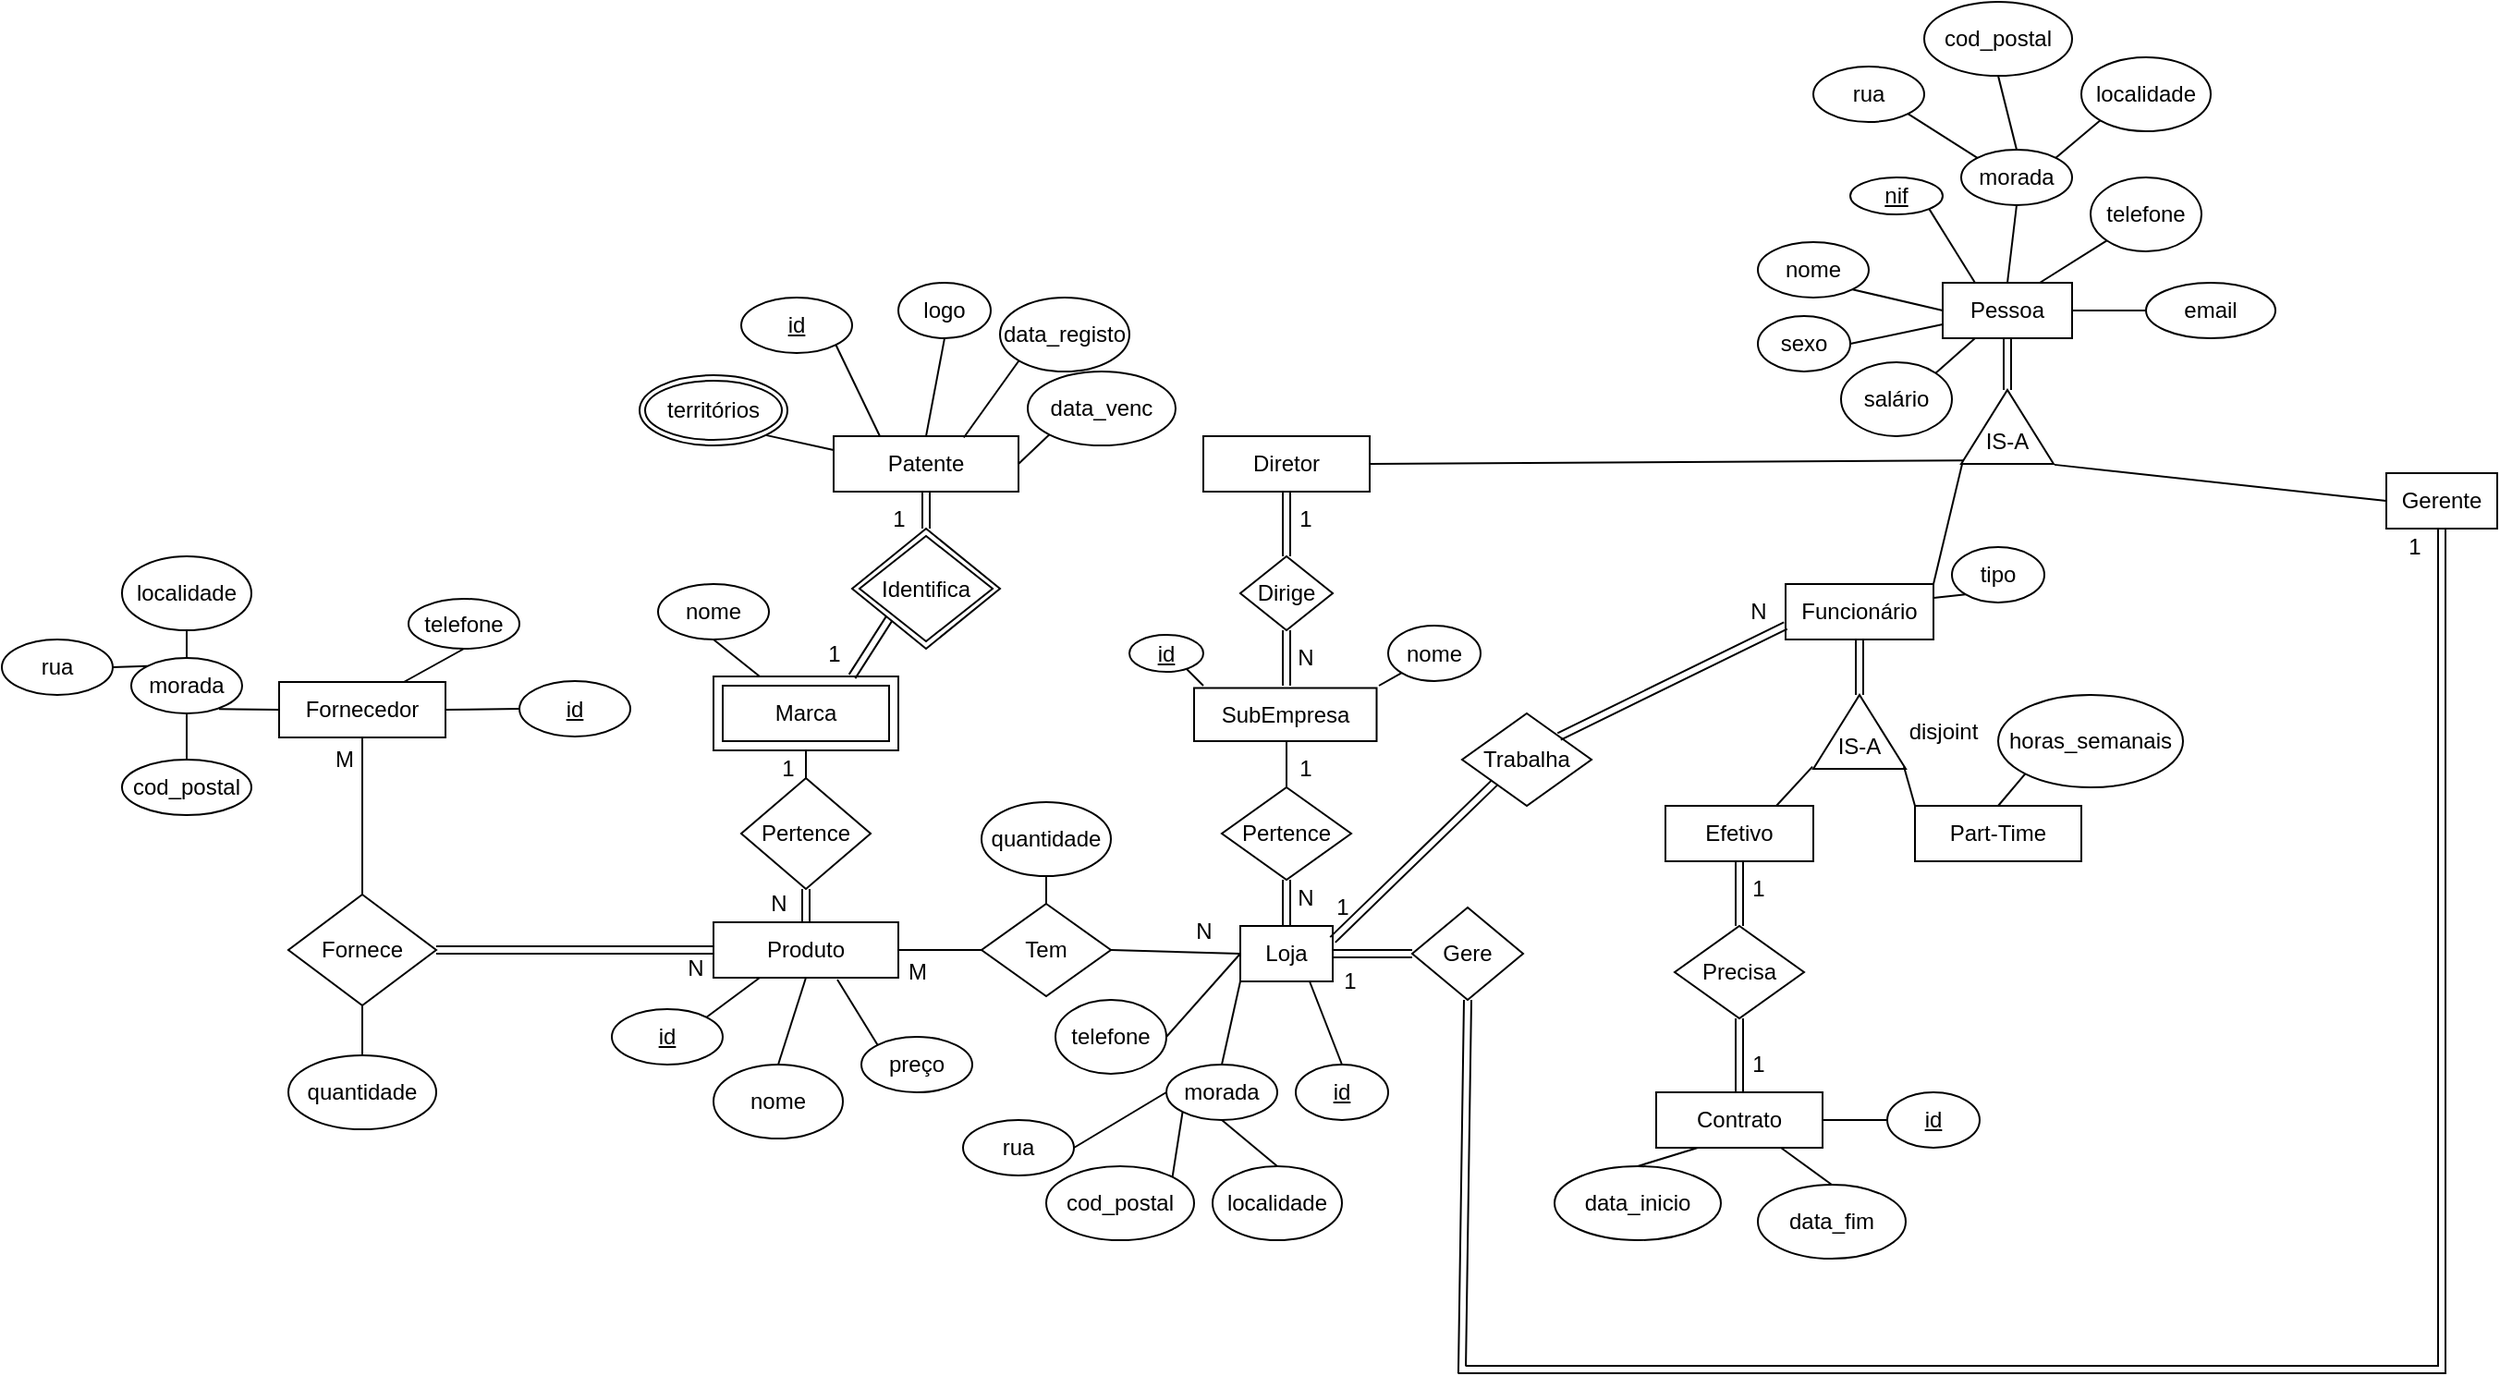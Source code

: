 <mxfile version="24.2.3" type="device">
  <diagram id="R2lEEEUBdFMjLlhIrx00" name="Page-1">
    <mxGraphModel dx="2353" dy="823" grid="1" gridSize="10" guides="1" tooltips="1" connect="1" arrows="1" fold="1" page="1" pageScale="1" pageWidth="850" pageHeight="1100" math="0" shadow="0" extFonts="Permanent Marker^https://fonts.googleapis.com/css?family=Permanent+Marker">
      <root>
        <mxCell id="0" />
        <mxCell id="1" parent="0" />
        <mxCell id="X_LSW5ncMZYZCzvjUDPp-1" value="Pessoa" style="rounded=0;whiteSpace=wrap;html=1;" parent="1" vertex="1">
          <mxGeometry x="540" y="212" width="70" height="30" as="geometry" />
        </mxCell>
        <mxCell id="X_LSW5ncMZYZCzvjUDPp-5" value="Funcionário" style="whiteSpace=wrap;html=1;" parent="1" vertex="1">
          <mxGeometry x="455" y="375" width="80" height="30" as="geometry" />
        </mxCell>
        <mxCell id="X_LSW5ncMZYZCzvjUDPp-6" value="&lt;div&gt;&lt;br&gt;&lt;/div&gt;&lt;div&gt;IS-A&lt;/div&gt;" style="triangle;whiteSpace=wrap;html=1;direction=north;" parent="1" vertex="1">
          <mxGeometry x="550" y="270" width="50" height="40" as="geometry" />
        </mxCell>
        <mxCell id="X_LSW5ncMZYZCzvjUDPp-7" value="" style="shape=link;html=1;rounded=0;entryX=0.5;entryY=1;entryDx=0;entryDy=0;exitX=1;exitY=0.5;exitDx=0;exitDy=0;" parent="1" source="X_LSW5ncMZYZCzvjUDPp-6" target="X_LSW5ncMZYZCzvjUDPp-1" edge="1">
          <mxGeometry width="100" relative="1" as="geometry">
            <mxPoint x="370" y="410" as="sourcePoint" />
            <mxPoint x="470" y="410" as="targetPoint" />
          </mxGeometry>
        </mxCell>
        <mxCell id="X_LSW5ncMZYZCzvjUDPp-8" value="" style="endArrow=none;html=1;rounded=0;entryX=0.018;entryY=0.014;entryDx=0;entryDy=0;entryPerimeter=0;exitX=1;exitY=0;exitDx=0;exitDy=0;" parent="1" source="X_LSW5ncMZYZCzvjUDPp-5" target="X_LSW5ncMZYZCzvjUDPp-6" edge="1">
          <mxGeometry width="50" height="50" relative="1" as="geometry">
            <mxPoint x="470" y="455" as="sourcePoint" />
            <mxPoint x="620.15" y="335.44" as="targetPoint" />
          </mxGeometry>
        </mxCell>
        <mxCell id="X_LSW5ncMZYZCzvjUDPp-12" value="" style="endArrow=none;html=1;rounded=0;entryX=-0.011;entryY=1.009;entryDx=0;entryDy=0;entryPerimeter=0;exitX=0;exitY=0;exitDx=0;exitDy=0;" parent="1" target="X_LSW5ncMZYZCzvjUDPp-6" edge="1">
          <mxGeometry width="50" height="50" relative="1" as="geometry">
            <mxPoint x="780" y="330" as="sourcePoint" />
            <mxPoint x="450" y="380" as="targetPoint" />
          </mxGeometry>
        </mxCell>
        <mxCell id="X_LSW5ncMZYZCzvjUDPp-14" value="&lt;u&gt;nif&lt;/u&gt;" style="ellipse;whiteSpace=wrap;html=1;align=center;" parent="1" vertex="1">
          <mxGeometry x="490" y="155" width="50" height="20" as="geometry" />
        </mxCell>
        <mxCell id="X_LSW5ncMZYZCzvjUDPp-16" value="nome" style="ellipse;whiteSpace=wrap;html=1;" parent="1" vertex="1">
          <mxGeometry x="440" y="190" width="60" height="30" as="geometry" />
        </mxCell>
        <mxCell id="X_LSW5ncMZYZCzvjUDPp-17" value="morada" style="ellipse;whiteSpace=wrap;html=1;" parent="1" vertex="1">
          <mxGeometry x="550" y="140" width="60" height="30" as="geometry" />
        </mxCell>
        <mxCell id="X_LSW5ncMZYZCzvjUDPp-18" value="telefone" style="ellipse;whiteSpace=wrap;html=1;" parent="1" vertex="1">
          <mxGeometry x="620" y="155" width="60" height="40" as="geometry" />
        </mxCell>
        <mxCell id="X_LSW5ncMZYZCzvjUDPp-19" value="email" style="ellipse;whiteSpace=wrap;html=1;" parent="1" vertex="1">
          <mxGeometry x="650" y="212" width="70" height="30" as="geometry" />
        </mxCell>
        <mxCell id="X_LSW5ncMZYZCzvjUDPp-21" value="" style="endArrow=none;html=1;rounded=0;entryX=0;entryY=0.5;entryDx=0;entryDy=0;exitX=1;exitY=1;exitDx=0;exitDy=0;" parent="1" source="X_LSW5ncMZYZCzvjUDPp-16" target="X_LSW5ncMZYZCzvjUDPp-1" edge="1">
          <mxGeometry width="50" height="50" relative="1" as="geometry">
            <mxPoint x="400" y="220" as="sourcePoint" />
            <mxPoint x="450" y="170" as="targetPoint" />
          </mxGeometry>
        </mxCell>
        <mxCell id="X_LSW5ncMZYZCzvjUDPp-22" value="" style="endArrow=none;html=1;rounded=0;entryX=1;entryY=1;entryDx=0;entryDy=0;exitX=0.25;exitY=0;exitDx=0;exitDy=0;" parent="1" source="X_LSW5ncMZYZCzvjUDPp-1" target="X_LSW5ncMZYZCzvjUDPp-14" edge="1">
          <mxGeometry width="50" height="50" relative="1" as="geometry">
            <mxPoint x="400" y="220" as="sourcePoint" />
            <mxPoint x="540" y="180" as="targetPoint" />
          </mxGeometry>
        </mxCell>
        <mxCell id="X_LSW5ncMZYZCzvjUDPp-23" value="" style="endArrow=none;html=1;rounded=0;entryX=0.5;entryY=1;entryDx=0;entryDy=0;exitX=0.5;exitY=0;exitDx=0;exitDy=0;" parent="1" source="X_LSW5ncMZYZCzvjUDPp-1" target="X_LSW5ncMZYZCzvjUDPp-17" edge="1">
          <mxGeometry width="50" height="50" relative="1" as="geometry">
            <mxPoint x="400" y="220" as="sourcePoint" />
            <mxPoint x="450" y="170" as="targetPoint" />
          </mxGeometry>
        </mxCell>
        <mxCell id="X_LSW5ncMZYZCzvjUDPp-24" value="" style="endArrow=none;html=1;rounded=0;entryX=0;entryY=1;entryDx=0;entryDy=0;exitX=0.75;exitY=0;exitDx=0;exitDy=0;" parent="1" source="X_LSW5ncMZYZCzvjUDPp-1" target="X_LSW5ncMZYZCzvjUDPp-18" edge="1">
          <mxGeometry width="50" height="50" relative="1" as="geometry">
            <mxPoint x="400" y="220" as="sourcePoint" />
            <mxPoint x="450" y="170" as="targetPoint" />
          </mxGeometry>
        </mxCell>
        <mxCell id="X_LSW5ncMZYZCzvjUDPp-25" value="" style="endArrow=none;html=1;rounded=0;entryX=0;entryY=0.5;entryDx=0;entryDy=0;exitX=1;exitY=0.5;exitDx=0;exitDy=0;" parent="1" source="X_LSW5ncMZYZCzvjUDPp-1" target="X_LSW5ncMZYZCzvjUDPp-19" edge="1">
          <mxGeometry width="50" height="50" relative="1" as="geometry">
            <mxPoint x="400" y="220" as="sourcePoint" />
            <mxPoint x="450" y="170" as="targetPoint" />
          </mxGeometry>
        </mxCell>
        <mxCell id="X_LSW5ncMZYZCzvjUDPp-32" value="sexo" style="ellipse;whiteSpace=wrap;html=1;" parent="1" vertex="1">
          <mxGeometry x="440" y="230" width="50" height="30" as="geometry" />
        </mxCell>
        <mxCell id="X_LSW5ncMZYZCzvjUDPp-33" value="" style="endArrow=none;html=1;rounded=0;entryX=0;entryY=0.75;entryDx=0;entryDy=0;exitX=1;exitY=0.5;exitDx=0;exitDy=0;" parent="1" source="X_LSW5ncMZYZCzvjUDPp-32" target="X_LSW5ncMZYZCzvjUDPp-1" edge="1">
          <mxGeometry width="50" height="50" relative="1" as="geometry">
            <mxPoint x="400" y="360" as="sourcePoint" />
            <mxPoint x="450" y="310" as="targetPoint" />
          </mxGeometry>
        </mxCell>
        <mxCell id="X_LSW5ncMZYZCzvjUDPp-46" value="tipo" style="ellipse;whiteSpace=wrap;html=1;" parent="1" vertex="1">
          <mxGeometry x="545" y="355" width="50" height="30" as="geometry" />
        </mxCell>
        <mxCell id="X_LSW5ncMZYZCzvjUDPp-47" value="" style="endArrow=none;html=1;rounded=0;entryX=0;entryY=1;entryDx=0;entryDy=0;exitX=1;exitY=0.25;exitDx=0;exitDy=0;" parent="1" source="X_LSW5ncMZYZCzvjUDPp-5" target="X_LSW5ncMZYZCzvjUDPp-46" edge="1">
          <mxGeometry width="50" height="50" relative="1" as="geometry">
            <mxPoint x="530" y="455" as="sourcePoint" />
            <mxPoint x="580" y="405" as="targetPoint" />
          </mxGeometry>
        </mxCell>
        <mxCell id="X_LSW5ncMZYZCzvjUDPp-49" value="&lt;div&gt;&lt;br&gt;&lt;/div&gt;&lt;div&gt;IS-A&lt;/div&gt;" style="triangle;whiteSpace=wrap;html=1;direction=north;" parent="1" vertex="1">
          <mxGeometry x="470" y="435" width="50" height="40" as="geometry" />
        </mxCell>
        <mxCell id="X_LSW5ncMZYZCzvjUDPp-53" value="Part-Time" style="whiteSpace=wrap;html=1;" parent="1" vertex="1">
          <mxGeometry x="525" y="495" width="90" height="30" as="geometry" />
        </mxCell>
        <mxCell id="X_LSW5ncMZYZCzvjUDPp-55" value="" style="endArrow=none;html=1;rounded=0;entryX=0.032;entryY=0.98;entryDx=0;entryDy=0;entryPerimeter=0;exitX=0;exitY=0;exitDx=0;exitDy=0;" parent="1" source="X_LSW5ncMZYZCzvjUDPp-53" target="X_LSW5ncMZYZCzvjUDPp-49" edge="1">
          <mxGeometry width="50" height="50" relative="1" as="geometry">
            <mxPoint x="530" y="525" as="sourcePoint" />
            <mxPoint x="580" y="475" as="targetPoint" />
          </mxGeometry>
        </mxCell>
        <mxCell id="X_LSW5ncMZYZCzvjUDPp-56" value="horas_semanais" style="ellipse;whiteSpace=wrap;html=1;" parent="1" vertex="1">
          <mxGeometry x="570" y="435" width="100" height="50" as="geometry" />
        </mxCell>
        <mxCell id="X_LSW5ncMZYZCzvjUDPp-57" value="" style="endArrow=none;html=1;rounded=0;entryX=0;entryY=1;entryDx=0;entryDy=0;exitX=0.5;exitY=0;exitDx=0;exitDy=0;" parent="1" source="X_LSW5ncMZYZCzvjUDPp-53" target="X_LSW5ncMZYZCzvjUDPp-56" edge="1">
          <mxGeometry width="50" height="50" relative="1" as="geometry">
            <mxPoint x="530" y="525" as="sourcePoint" />
            <mxPoint x="580" y="475" as="targetPoint" />
          </mxGeometry>
        </mxCell>
        <mxCell id="X_LSW5ncMZYZCzvjUDPp-58" value="Diretor" style="whiteSpace=wrap;html=1;" parent="1" vertex="1">
          <mxGeometry x="140" y="295" width="90" height="30" as="geometry" />
        </mxCell>
        <mxCell id="X_LSW5ncMZYZCzvjUDPp-59" value="" style="endArrow=none;html=1;rounded=0;entryX=0.046;entryY=0.026;entryDx=0;entryDy=0;entryPerimeter=0;exitX=1;exitY=0.5;exitDx=0;exitDy=0;" parent="1" source="X_LSW5ncMZYZCzvjUDPp-58" target="X_LSW5ncMZYZCzvjUDPp-6" edge="1">
          <mxGeometry width="50" height="50" relative="1" as="geometry">
            <mxPoint x="420" y="360" as="sourcePoint" />
            <mxPoint x="470" y="310" as="targetPoint" />
          </mxGeometry>
        </mxCell>
        <mxCell id="X_LSW5ncMZYZCzvjUDPp-61" value="Dirige" style="shape=rhombus;perimeter=rhombusPerimeter;whiteSpace=wrap;html=1;align=center;" parent="1" vertex="1">
          <mxGeometry x="160" y="360" width="50" height="40" as="geometry" />
        </mxCell>
        <mxCell id="X_LSW5ncMZYZCzvjUDPp-62" value="" style="shape=link;html=1;rounded=0;entryX=0.5;entryY=1;entryDx=0;entryDy=0;exitX=0.5;exitY=0;exitDx=0;exitDy=0;" parent="1" source="X_LSW5ncMZYZCzvjUDPp-61" target="X_LSW5ncMZYZCzvjUDPp-58" edge="1">
          <mxGeometry width="100" relative="1" as="geometry">
            <mxPoint x="390" y="340" as="sourcePoint" />
            <mxPoint x="490" y="340" as="targetPoint" />
          </mxGeometry>
        </mxCell>
        <mxCell id="X_LSW5ncMZYZCzvjUDPp-63" value="" style="shape=link;html=1;rounded=0;exitX=0.5;exitY=1;exitDx=0;exitDy=0;entryX=0.5;entryY=0;entryDx=0;entryDy=0;" parent="1" source="X_LSW5ncMZYZCzvjUDPp-61" edge="1">
          <mxGeometry width="100" relative="1" as="geometry">
            <mxPoint x="390" y="340" as="sourcePoint" />
            <mxPoint x="185" y="430.0" as="targetPoint" />
          </mxGeometry>
        </mxCell>
        <mxCell id="X_LSW5ncMZYZCzvjUDPp-64" value="1" style="text;html=1;align=center;verticalAlign=middle;resizable=0;points=[];autosize=1;strokeColor=none;fillColor=none;" parent="1" vertex="1">
          <mxGeometry x="180" y="325" width="30" height="30" as="geometry" />
        </mxCell>
        <mxCell id="X_LSW5ncMZYZCzvjUDPp-65" value="N" style="text;html=1;align=center;verticalAlign=middle;resizable=0;points=[];autosize=1;strokeColor=none;fillColor=none;" parent="1" vertex="1">
          <mxGeometry x="180" y="400" width="30" height="30" as="geometry" />
        </mxCell>
        <mxCell id="X_LSW5ncMZYZCzvjUDPp-66" value="Loja" style="whiteSpace=wrap;html=1;" parent="1" vertex="1">
          <mxGeometry x="160" y="560" width="50" height="30" as="geometry" />
        </mxCell>
        <mxCell id="X_LSW5ncMZYZCzvjUDPp-67" value="Pertence" style="shape=rhombus;perimeter=rhombusPerimeter;whiteSpace=wrap;html=1;align=center;" parent="1" vertex="1">
          <mxGeometry x="150" y="485" width="70" height="50" as="geometry" />
        </mxCell>
        <mxCell id="X_LSW5ncMZYZCzvjUDPp-68" value="" style="endArrow=none;html=1;rounded=0;entryX=0.5;entryY=1;entryDx=0;entryDy=0;exitX=0.5;exitY=0;exitDx=0;exitDy=0;" parent="1" source="X_LSW5ncMZYZCzvjUDPp-67" edge="1">
          <mxGeometry width="50" height="50" relative="1" as="geometry">
            <mxPoint x="420" y="500" as="sourcePoint" />
            <mxPoint x="185" y="460.0" as="targetPoint" />
          </mxGeometry>
        </mxCell>
        <mxCell id="X_LSW5ncMZYZCzvjUDPp-69" value="" style="shape=link;html=1;rounded=0;entryX=0.5;entryY=0;entryDx=0;entryDy=0;exitX=0.5;exitY=1;exitDx=0;exitDy=0;" parent="1" source="X_LSW5ncMZYZCzvjUDPp-67" target="X_LSW5ncMZYZCzvjUDPp-66" edge="1">
          <mxGeometry width="100" relative="1" as="geometry">
            <mxPoint x="390" y="480" as="sourcePoint" />
            <mxPoint x="490" y="480" as="targetPoint" />
          </mxGeometry>
        </mxCell>
        <mxCell id="X_LSW5ncMZYZCzvjUDPp-70" value="N" style="text;html=1;align=center;verticalAlign=middle;resizable=0;points=[];autosize=1;strokeColor=none;fillColor=none;" parent="1" vertex="1">
          <mxGeometry x="180" y="530" width="30" height="30" as="geometry" />
        </mxCell>
        <mxCell id="X_LSW5ncMZYZCzvjUDPp-71" value="1" style="text;html=1;align=center;verticalAlign=middle;resizable=0;points=[];autosize=1;strokeColor=none;fillColor=none;" parent="1" vertex="1">
          <mxGeometry x="180" y="460" width="30" height="30" as="geometry" />
        </mxCell>
        <mxCell id="X_LSW5ncMZYZCzvjUDPp-76" value="Trabalha" style="rhombus;whiteSpace=wrap;html=1;" parent="1" vertex="1">
          <mxGeometry x="280" y="445" width="70" height="50" as="geometry" />
        </mxCell>
        <mxCell id="X_LSW5ncMZYZCzvjUDPp-78" value="" style="shape=link;html=1;rounded=0;entryX=0;entryY=1;entryDx=0;entryDy=0;exitX=1;exitY=0.25;exitDx=0;exitDy=0;" parent="1" source="X_LSW5ncMZYZCzvjUDPp-66" target="X_LSW5ncMZYZCzvjUDPp-76" edge="1">
          <mxGeometry width="100" relative="1" as="geometry">
            <mxPoint x="190" y="480" as="sourcePoint" />
            <mxPoint x="290" y="480" as="targetPoint" />
          </mxGeometry>
        </mxCell>
        <mxCell id="X_LSW5ncMZYZCzvjUDPp-79" value="" style="shape=link;html=1;rounded=0;entryX=0;entryY=0.75;entryDx=0;entryDy=0;exitX=1;exitY=0;exitDx=0;exitDy=0;" parent="1" source="X_LSW5ncMZYZCzvjUDPp-76" target="X_LSW5ncMZYZCzvjUDPp-5" edge="1">
          <mxGeometry width="100" relative="1" as="geometry">
            <mxPoint x="190" y="480" as="sourcePoint" />
            <mxPoint x="290" y="480" as="targetPoint" />
          </mxGeometry>
        </mxCell>
        <mxCell id="X_LSW5ncMZYZCzvjUDPp-80" value="1" style="text;html=1;align=center;verticalAlign=middle;resizable=0;points=[];autosize=1;strokeColor=none;fillColor=none;" parent="1" vertex="1">
          <mxGeometry x="200" y="535" width="30" height="30" as="geometry" />
        </mxCell>
        <mxCell id="X_LSW5ncMZYZCzvjUDPp-81" value="N" style="text;html=1;align=center;verticalAlign=middle;resizable=0;points=[];autosize=1;strokeColor=none;fillColor=none;" parent="1" vertex="1">
          <mxGeometry x="425" y="375" width="30" height="30" as="geometry" />
        </mxCell>
        <mxCell id="X_LSW5ncMZYZCzvjUDPp-84" value="morada" style="ellipse;whiteSpace=wrap;html=1;" parent="1" vertex="1">
          <mxGeometry x="120" y="635" width="60" height="30" as="geometry" />
        </mxCell>
        <mxCell id="X_LSW5ncMZYZCzvjUDPp-85" value="telefone" style="ellipse;whiteSpace=wrap;html=1;" parent="1" vertex="1">
          <mxGeometry x="60" y="600" width="60" height="40" as="geometry" />
        </mxCell>
        <mxCell id="X_LSW5ncMZYZCzvjUDPp-86" value="&lt;u&gt;id&lt;/u&gt;" style="ellipse;whiteSpace=wrap;html=1;" parent="1" vertex="1">
          <mxGeometry x="190" y="635" width="50" height="30" as="geometry" />
        </mxCell>
        <mxCell id="X_LSW5ncMZYZCzvjUDPp-88" value="" style="endArrow=none;html=1;rounded=0;entryX=0;entryY=0.5;entryDx=0;entryDy=0;exitX=1;exitY=0.5;exitDx=0;exitDy=0;" parent="1" source="X_LSW5ncMZYZCzvjUDPp-85" target="X_LSW5ncMZYZCzvjUDPp-66" edge="1">
          <mxGeometry width="50" height="50" relative="1" as="geometry">
            <mxPoint x="210" y="640" as="sourcePoint" />
            <mxPoint x="260" y="590" as="targetPoint" />
          </mxGeometry>
        </mxCell>
        <mxCell id="X_LSW5ncMZYZCzvjUDPp-89" value="" style="endArrow=none;html=1;rounded=0;entryX=0;entryY=1;entryDx=0;entryDy=0;exitX=0.5;exitY=0;exitDx=0;exitDy=0;" parent="1" source="X_LSW5ncMZYZCzvjUDPp-84" target="X_LSW5ncMZYZCzvjUDPp-66" edge="1">
          <mxGeometry width="50" height="50" relative="1" as="geometry">
            <mxPoint x="210" y="640" as="sourcePoint" />
            <mxPoint x="260" y="590" as="targetPoint" />
          </mxGeometry>
        </mxCell>
        <mxCell id="X_LSW5ncMZYZCzvjUDPp-91" value="" style="endArrow=none;html=1;rounded=0;entryX=0.75;entryY=1;entryDx=0;entryDy=0;exitX=0.5;exitY=0;exitDx=0;exitDy=0;" parent="1" source="X_LSW5ncMZYZCzvjUDPp-86" target="X_LSW5ncMZYZCzvjUDPp-66" edge="1">
          <mxGeometry width="50" height="50" relative="1" as="geometry">
            <mxPoint x="210" y="640" as="sourcePoint" />
            <mxPoint x="260" y="590" as="targetPoint" />
          </mxGeometry>
        </mxCell>
        <mxCell id="48F-PradtiKEYy1KKiI4-1" value="Efetivo" style="whiteSpace=wrap;html=1;" parent="1" vertex="1">
          <mxGeometry x="390" y="495" width="80" height="30" as="geometry" />
        </mxCell>
        <mxCell id="48F-PradtiKEYy1KKiI4-2" value="" style="endArrow=none;html=1;rounded=0;entryX=0.029;entryY=-0.009;entryDx=0;entryDy=0;entryPerimeter=0;exitX=0.75;exitY=0;exitDx=0;exitDy=0;" parent="1" source="48F-PradtiKEYy1KKiI4-1" target="X_LSW5ncMZYZCzvjUDPp-49" edge="1">
          <mxGeometry width="50" height="50" relative="1" as="geometry">
            <mxPoint x="400" y="560" as="sourcePoint" />
            <mxPoint x="450" y="510" as="targetPoint" />
          </mxGeometry>
        </mxCell>
        <mxCell id="48F-PradtiKEYy1KKiI4-3" value="disjoint" style="text;html=1;align=center;verticalAlign=middle;resizable=0;points=[];autosize=1;strokeColor=none;fillColor=none;" parent="1" vertex="1">
          <mxGeometry x="510" y="440" width="60" height="30" as="geometry" />
        </mxCell>
        <mxCell id="48F-PradtiKEYy1KKiI4-4" value="" style="shape=link;html=1;rounded=0;entryX=0.5;entryY=1;entryDx=0;entryDy=0;exitX=1;exitY=0.5;exitDx=0;exitDy=0;" parent="1" source="X_LSW5ncMZYZCzvjUDPp-49" target="X_LSW5ncMZYZCzvjUDPp-5" edge="1">
          <mxGeometry width="100" relative="1" as="geometry">
            <mxPoint x="370" y="520" as="sourcePoint" />
            <mxPoint x="470" y="520" as="targetPoint" />
          </mxGeometry>
        </mxCell>
        <mxCell id="48F-PradtiKEYy1KKiI4-5" value="Precisa" style="rhombus;whiteSpace=wrap;html=1;" parent="1" vertex="1">
          <mxGeometry x="395" y="560" width="70" height="50" as="geometry" />
        </mxCell>
        <mxCell id="48F-PradtiKEYy1KKiI4-6" value="Contrato" style="whiteSpace=wrap;html=1;" parent="1" vertex="1">
          <mxGeometry x="385" y="650" width="90" height="30" as="geometry" />
        </mxCell>
        <mxCell id="48F-PradtiKEYy1KKiI4-7" value="&lt;u&gt;id&lt;/u&gt;" style="ellipse;whiteSpace=wrap;html=1;" parent="1" vertex="1">
          <mxGeometry x="510" y="650" width="50" height="30" as="geometry" />
        </mxCell>
        <mxCell id="48F-PradtiKEYy1KKiI4-8" value="data_inicio" style="ellipse;whiteSpace=wrap;html=1;" parent="1" vertex="1">
          <mxGeometry x="330" y="690" width="90" height="40" as="geometry" />
        </mxCell>
        <mxCell id="48F-PradtiKEYy1KKiI4-9" value="data_fim" style="ellipse;whiteSpace=wrap;html=1;" parent="1" vertex="1">
          <mxGeometry x="440" y="700" width="80" height="40" as="geometry" />
        </mxCell>
        <mxCell id="48F-PradtiKEYy1KKiI4-10" value="" style="endArrow=none;html=1;rounded=0;entryX=0.5;entryY=0;entryDx=0;entryDy=0;exitX=0.75;exitY=1;exitDx=0;exitDy=0;" parent="1" source="48F-PradtiKEYy1KKiI4-6" target="48F-PradtiKEYy1KKiI4-9" edge="1">
          <mxGeometry width="50" height="50" relative="1" as="geometry">
            <mxPoint x="400" y="670" as="sourcePoint" />
            <mxPoint x="450" y="620" as="targetPoint" />
          </mxGeometry>
        </mxCell>
        <mxCell id="48F-PradtiKEYy1KKiI4-11" value="" style="endArrow=none;html=1;rounded=0;entryX=0.25;entryY=1;entryDx=0;entryDy=0;exitX=0.5;exitY=0;exitDx=0;exitDy=0;" parent="1" source="48F-PradtiKEYy1KKiI4-8" target="48F-PradtiKEYy1KKiI4-6" edge="1">
          <mxGeometry width="50" height="50" relative="1" as="geometry">
            <mxPoint x="400" y="670" as="sourcePoint" />
            <mxPoint x="450" y="620" as="targetPoint" />
          </mxGeometry>
        </mxCell>
        <mxCell id="48F-PradtiKEYy1KKiI4-12" value="" style="endArrow=none;html=1;rounded=0;exitX=0;exitY=0.5;exitDx=0;exitDy=0;entryX=1;entryY=0.5;entryDx=0;entryDy=0;" parent="1" source="48F-PradtiKEYy1KKiI4-7" target="48F-PradtiKEYy1KKiI4-6" edge="1">
          <mxGeometry width="50" height="50" relative="1" as="geometry">
            <mxPoint x="400" y="670" as="sourcePoint" />
            <mxPoint x="450" y="620" as="targetPoint" />
          </mxGeometry>
        </mxCell>
        <mxCell id="48F-PradtiKEYy1KKiI4-14" value="" style="shape=link;html=1;rounded=0;entryX=0.5;entryY=1;entryDx=0;entryDy=0;exitX=0.5;exitY=0;exitDx=0;exitDy=0;" parent="1" source="48F-PradtiKEYy1KKiI4-5" target="48F-PradtiKEYy1KKiI4-1" edge="1">
          <mxGeometry width="100" relative="1" as="geometry">
            <mxPoint x="370" y="650" as="sourcePoint" />
            <mxPoint x="470" y="650" as="targetPoint" />
          </mxGeometry>
        </mxCell>
        <mxCell id="48F-PradtiKEYy1KKiI4-16" value="1" style="text;html=1;align=center;verticalAlign=middle;resizable=0;points=[];autosize=1;strokeColor=none;fillColor=none;" parent="1" vertex="1">
          <mxGeometry x="425" y="525" width="30" height="30" as="geometry" />
        </mxCell>
        <mxCell id="48F-PradtiKEYy1KKiI4-17" value="1" style="text;html=1;align=center;verticalAlign=middle;resizable=0;points=[];autosize=1;strokeColor=none;fillColor=none;" parent="1" vertex="1">
          <mxGeometry x="425" y="620" width="30" height="30" as="geometry" />
        </mxCell>
        <mxCell id="48F-PradtiKEYy1KKiI4-18" value="" style="shape=link;html=1;rounded=0;entryX=0.5;entryY=1;entryDx=0;entryDy=0;exitX=0.5;exitY=0;exitDx=0;exitDy=0;" parent="1" source="48F-PradtiKEYy1KKiI4-6" target="48F-PradtiKEYy1KKiI4-5" edge="1">
          <mxGeometry width="100" relative="1" as="geometry">
            <mxPoint x="370" y="650" as="sourcePoint" />
            <mxPoint x="470" y="650" as="targetPoint" />
          </mxGeometry>
        </mxCell>
        <mxCell id="IxO6dU_HPFh1SA8IVn4u-23" value="rua" style="ellipse;whiteSpace=wrap;html=1;" parent="1" vertex="1">
          <mxGeometry x="470" y="95" width="60" height="30" as="geometry" />
        </mxCell>
        <mxCell id="IxO6dU_HPFh1SA8IVn4u-25" value="cod_postal" style="ellipse;whiteSpace=wrap;html=1;" parent="1" vertex="1">
          <mxGeometry x="530" y="60" width="80" height="40" as="geometry" />
        </mxCell>
        <mxCell id="IxO6dU_HPFh1SA8IVn4u-26" value="localidade" style="ellipse;whiteSpace=wrap;html=1;" parent="1" vertex="1">
          <mxGeometry x="615" y="90" width="70" height="40" as="geometry" />
        </mxCell>
        <mxCell id="IxO6dU_HPFh1SA8IVn4u-27" value="rua" style="ellipse;whiteSpace=wrap;html=1;" parent="1" vertex="1">
          <mxGeometry x="10" y="665" width="60" height="30" as="geometry" />
        </mxCell>
        <mxCell id="IxO6dU_HPFh1SA8IVn4u-28" value="cod_postal" style="ellipse;whiteSpace=wrap;html=1;" parent="1" vertex="1">
          <mxGeometry x="55" y="690" width="80" height="40" as="geometry" />
        </mxCell>
        <mxCell id="IxO6dU_HPFh1SA8IVn4u-29" value="localidade" style="ellipse;whiteSpace=wrap;html=1;" parent="1" vertex="1">
          <mxGeometry x="145" y="690" width="70" height="40" as="geometry" />
        </mxCell>
        <mxCell id="IxO6dU_HPFh1SA8IVn4u-30" value="" style="endArrow=none;html=1;rounded=0;entryX=0;entryY=1;entryDx=0;entryDy=0;exitX=1;exitY=0;exitDx=0;exitDy=0;" parent="1" source="X_LSW5ncMZYZCzvjUDPp-17" target="IxO6dU_HPFh1SA8IVn4u-26" edge="1">
          <mxGeometry width="50" height="50" relative="1" as="geometry">
            <mxPoint x="400" y="230" as="sourcePoint" />
            <mxPoint x="450" y="180" as="targetPoint" />
          </mxGeometry>
        </mxCell>
        <mxCell id="IxO6dU_HPFh1SA8IVn4u-31" value="" style="endArrow=none;html=1;rounded=0;entryX=0.5;entryY=1;entryDx=0;entryDy=0;exitX=0.5;exitY=0;exitDx=0;exitDy=0;" parent="1" source="X_LSW5ncMZYZCzvjUDPp-17" target="IxO6dU_HPFh1SA8IVn4u-25" edge="1">
          <mxGeometry width="50" height="50" relative="1" as="geometry">
            <mxPoint x="400" y="230" as="sourcePoint" />
            <mxPoint x="450" y="180" as="targetPoint" />
          </mxGeometry>
        </mxCell>
        <mxCell id="IxO6dU_HPFh1SA8IVn4u-32" value="" style="endArrow=none;html=1;rounded=0;entryX=0;entryY=0;entryDx=0;entryDy=0;exitX=1;exitY=1;exitDx=0;exitDy=0;" parent="1" source="IxO6dU_HPFh1SA8IVn4u-23" target="X_LSW5ncMZYZCzvjUDPp-17" edge="1">
          <mxGeometry width="50" height="50" relative="1" as="geometry">
            <mxPoint x="400" y="230" as="sourcePoint" />
            <mxPoint x="450" y="180" as="targetPoint" />
          </mxGeometry>
        </mxCell>
        <mxCell id="IxO6dU_HPFh1SA8IVn4u-33" value="" style="endArrow=none;html=1;rounded=0;exitX=0.5;exitY=0;exitDx=0;exitDy=0;entryX=0.5;entryY=1;entryDx=0;entryDy=0;" parent="1" source="IxO6dU_HPFh1SA8IVn4u-29" target="X_LSW5ncMZYZCzvjUDPp-84" edge="1">
          <mxGeometry width="50" height="50" relative="1" as="geometry">
            <mxPoint x="400" y="640" as="sourcePoint" />
            <mxPoint x="450" y="590" as="targetPoint" />
          </mxGeometry>
        </mxCell>
        <mxCell id="IxO6dU_HPFh1SA8IVn4u-34" value="" style="endArrow=none;html=1;rounded=0;exitX=1;exitY=0;exitDx=0;exitDy=0;entryX=0;entryY=1;entryDx=0;entryDy=0;" parent="1" source="IxO6dU_HPFh1SA8IVn4u-28" target="X_LSW5ncMZYZCzvjUDPp-84" edge="1">
          <mxGeometry width="50" height="50" relative="1" as="geometry">
            <mxPoint x="400" y="640" as="sourcePoint" />
            <mxPoint x="450" y="590" as="targetPoint" />
          </mxGeometry>
        </mxCell>
        <mxCell id="IxO6dU_HPFh1SA8IVn4u-35" value="" style="endArrow=none;html=1;rounded=0;exitX=1;exitY=0.5;exitDx=0;exitDy=0;entryX=0;entryY=0.5;entryDx=0;entryDy=0;" parent="1" source="IxO6dU_HPFh1SA8IVn4u-27" target="X_LSW5ncMZYZCzvjUDPp-84" edge="1">
          <mxGeometry width="50" height="50" relative="1" as="geometry">
            <mxPoint x="400" y="640" as="sourcePoint" />
            <mxPoint x="450" y="590" as="targetPoint" />
          </mxGeometry>
        </mxCell>
        <mxCell id="IxO6dU_HPFh1SA8IVn4u-36" value="Produto" style="whiteSpace=wrap;html=1;" parent="1" vertex="1">
          <mxGeometry x="-125" y="558" width="100" height="30" as="geometry" />
        </mxCell>
        <mxCell id="IxO6dU_HPFh1SA8IVn4u-37" value="Fornecedor" style="whiteSpace=wrap;html=1;" parent="1" vertex="1">
          <mxGeometry x="-360" y="428" width="90" height="30" as="geometry" />
        </mxCell>
        <mxCell id="IxO6dU_HPFh1SA8IVn4u-38" value="Patente" style="whiteSpace=wrap;html=1;" parent="1" vertex="1">
          <mxGeometry x="-60" y="295" width="100" height="30" as="geometry" />
        </mxCell>
        <mxCell id="IxO6dU_HPFh1SA8IVn4u-39" style="edgeStyle=orthogonalEdgeStyle;rounded=0;orthogonalLoop=1;jettySize=auto;html=1;exitX=0.5;exitY=1;exitDx=0;exitDy=0;" parent="1" source="IxO6dU_HPFh1SA8IVn4u-38" target="IxO6dU_HPFh1SA8IVn4u-38" edge="1">
          <mxGeometry relative="1" as="geometry" />
        </mxCell>
        <mxCell id="IxO6dU_HPFh1SA8IVn4u-43" value="Identifica" style="shape=rhombus;double=1;perimeter=rhombusPerimeter;whiteSpace=wrap;html=1;align=center;" parent="1" vertex="1">
          <mxGeometry x="-50" y="345" width="80" height="65" as="geometry" />
        </mxCell>
        <mxCell id="IxO6dU_HPFh1SA8IVn4u-45" value="" style="shape=link;html=1;rounded=0;entryX=0.5;entryY=0;entryDx=0;entryDy=0;exitX=0.5;exitY=1;exitDx=0;exitDy=0;" parent="1" source="IxO6dU_HPFh1SA8IVn4u-38" target="IxO6dU_HPFh1SA8IVn4u-43" edge="1">
          <mxGeometry width="100" relative="1" as="geometry">
            <mxPoint x="70" y="430" as="sourcePoint" />
            <mxPoint x="170" y="430" as="targetPoint" />
          </mxGeometry>
        </mxCell>
        <mxCell id="IxO6dU_HPFh1SA8IVn4u-47" value="1" style="text;html=1;align=center;verticalAlign=middle;resizable=0;points=[];autosize=1;strokeColor=none;fillColor=none;" parent="1" vertex="1">
          <mxGeometry x="-40" y="325" width="30" height="30" as="geometry" />
        </mxCell>
        <mxCell id="IxO6dU_HPFh1SA8IVn4u-48" value="logo" style="ellipse;whiteSpace=wrap;html=1;" parent="1" vertex="1">
          <mxGeometry x="-25" y="212" width="50" height="30" as="geometry" />
        </mxCell>
        <mxCell id="IxO6dU_HPFh1SA8IVn4u-51" value="data_registo" style="ellipse;whiteSpace=wrap;html=1;" parent="1" vertex="1">
          <mxGeometry x="30" y="220" width="70" height="40" as="geometry" />
        </mxCell>
        <mxCell id="IxO6dU_HPFh1SA8IVn4u-52" value="data_venc" style="ellipse;whiteSpace=wrap;html=1;" parent="1" vertex="1">
          <mxGeometry x="45" y="260" width="80" height="40" as="geometry" />
        </mxCell>
        <mxCell id="IxO6dU_HPFh1SA8IVn4u-54" value="&lt;u&gt;id&lt;/u&gt;" style="ellipse;whiteSpace=wrap;html=1;" parent="1" vertex="1">
          <mxGeometry x="-110" y="220" width="60" height="30" as="geometry" />
        </mxCell>
        <mxCell id="IxO6dU_HPFh1SA8IVn4u-58" value="territórios" style="ellipse;shape=doubleEllipse;margin=3;whiteSpace=wrap;html=1;align=center;" parent="1" vertex="1">
          <mxGeometry x="-165" y="262" width="80" height="38" as="geometry" />
        </mxCell>
        <mxCell id="IxO6dU_HPFh1SA8IVn4u-59" value="" style="endArrow=none;html=1;rounded=0;entryX=0;entryY=1;entryDx=0;entryDy=0;exitX=1;exitY=0.5;exitDx=0;exitDy=0;" parent="1" source="IxO6dU_HPFh1SA8IVn4u-38" target="IxO6dU_HPFh1SA8IVn4u-52" edge="1">
          <mxGeometry width="50" height="50" relative="1" as="geometry">
            <mxPoint x="40" y="295" as="sourcePoint" />
            <mxPoint x="140" y="320" as="targetPoint" />
          </mxGeometry>
        </mxCell>
        <mxCell id="IxO6dU_HPFh1SA8IVn4u-60" value="" style="endArrow=none;html=1;rounded=0;entryX=0;entryY=1;entryDx=0;entryDy=0;exitX=0.704;exitY=0.025;exitDx=0;exitDy=0;exitPerimeter=0;" parent="1" source="IxO6dU_HPFh1SA8IVn4u-38" target="IxO6dU_HPFh1SA8IVn4u-51" edge="1">
          <mxGeometry width="50" height="50" relative="1" as="geometry">
            <mxPoint x="90" y="370" as="sourcePoint" />
            <mxPoint x="140" y="320" as="targetPoint" />
          </mxGeometry>
        </mxCell>
        <mxCell id="IxO6dU_HPFh1SA8IVn4u-61" value="" style="endArrow=none;html=1;rounded=0;entryX=0.5;entryY=1;entryDx=0;entryDy=0;exitX=0.5;exitY=0;exitDx=0;exitDy=0;" parent="1" source="IxO6dU_HPFh1SA8IVn4u-38" target="IxO6dU_HPFh1SA8IVn4u-48" edge="1">
          <mxGeometry width="50" height="50" relative="1" as="geometry">
            <mxPoint x="90" y="370" as="sourcePoint" />
            <mxPoint x="140" y="320" as="targetPoint" />
          </mxGeometry>
        </mxCell>
        <mxCell id="IxO6dU_HPFh1SA8IVn4u-62" value="" style="endArrow=none;html=1;rounded=0;entryX=1;entryY=1;entryDx=0;entryDy=0;exitX=0.25;exitY=0;exitDx=0;exitDy=0;" parent="1" source="IxO6dU_HPFh1SA8IVn4u-38" target="IxO6dU_HPFh1SA8IVn4u-54" edge="1">
          <mxGeometry width="50" height="50" relative="1" as="geometry">
            <mxPoint x="90" y="370" as="sourcePoint" />
            <mxPoint x="140" y="320" as="targetPoint" />
          </mxGeometry>
        </mxCell>
        <mxCell id="IxO6dU_HPFh1SA8IVn4u-63" value="" style="endArrow=none;html=1;rounded=0;entryX=1;entryY=1;entryDx=0;entryDy=0;exitX=0;exitY=0.25;exitDx=0;exitDy=0;" parent="1" source="IxO6dU_HPFh1SA8IVn4u-38" target="IxO6dU_HPFh1SA8IVn4u-58" edge="1">
          <mxGeometry width="50" height="50" relative="1" as="geometry">
            <mxPoint x="90" y="370" as="sourcePoint" />
            <mxPoint x="140" y="320" as="targetPoint" />
          </mxGeometry>
        </mxCell>
        <mxCell id="IxO6dU_HPFh1SA8IVn4u-66" value="Tem" style="rhombus;whiteSpace=wrap;html=1;" parent="1" vertex="1">
          <mxGeometry x="20" y="548" width="70" height="50" as="geometry" />
        </mxCell>
        <mxCell id="IxO6dU_HPFh1SA8IVn4u-70" value="" style="endArrow=none;html=1;rounded=0;entryX=0;entryY=0.5;entryDx=0;entryDy=0;exitX=1;exitY=0.5;exitDx=0;exitDy=0;" parent="1" source="IxO6dU_HPFh1SA8IVn4u-66" target="X_LSW5ncMZYZCzvjUDPp-66" edge="1">
          <mxGeometry width="50" height="50" relative="1" as="geometry">
            <mxPoint x="40" y="550" as="sourcePoint" />
            <mxPoint x="90" y="500" as="targetPoint" />
          </mxGeometry>
        </mxCell>
        <mxCell id="IxO6dU_HPFh1SA8IVn4u-71" value="" style="endArrow=none;html=1;rounded=0;entryX=1;entryY=0.5;entryDx=0;entryDy=0;exitX=0;exitY=0.5;exitDx=0;exitDy=0;" parent="1" source="IxO6dU_HPFh1SA8IVn4u-66" target="IxO6dU_HPFh1SA8IVn4u-36" edge="1">
          <mxGeometry width="50" height="50" relative="1" as="geometry">
            <mxPoint x="40" y="550" as="sourcePoint" />
            <mxPoint x="90" y="500" as="targetPoint" />
          </mxGeometry>
        </mxCell>
        <mxCell id="IxO6dU_HPFh1SA8IVn4u-72" value="N" style="text;html=1;align=center;verticalAlign=middle;resizable=0;points=[];autosize=1;strokeColor=none;fillColor=none;" parent="1" vertex="1">
          <mxGeometry x="125" y="548" width="30" height="30" as="geometry" />
        </mxCell>
        <mxCell id="IxO6dU_HPFh1SA8IVn4u-73" value="M" style="text;html=1;align=center;verticalAlign=middle;resizable=0;points=[];autosize=1;strokeColor=none;fillColor=none;" parent="1" vertex="1">
          <mxGeometry x="-30" y="570" width="30" height="30" as="geometry" />
        </mxCell>
        <mxCell id="IxO6dU_HPFh1SA8IVn4u-74" value="quantidade" style="ellipse;whiteSpace=wrap;html=1;" parent="1" vertex="1">
          <mxGeometry x="20" y="493" width="70" height="40" as="geometry" />
        </mxCell>
        <mxCell id="IxO6dU_HPFh1SA8IVn4u-75" value="" style="endArrow=none;html=1;rounded=0;entryX=0.5;entryY=1;entryDx=0;entryDy=0;exitX=0.5;exitY=0;exitDx=0;exitDy=0;" parent="1" source="IxO6dU_HPFh1SA8IVn4u-66" target="IxO6dU_HPFh1SA8IVn4u-74" edge="1">
          <mxGeometry width="50" height="50" relative="1" as="geometry">
            <mxPoint x="40" y="550" as="sourcePoint" />
            <mxPoint x="90" y="500" as="targetPoint" />
          </mxGeometry>
        </mxCell>
        <mxCell id="IxO6dU_HPFh1SA8IVn4u-76" value="Marca" style="shape=ext;margin=3;double=1;whiteSpace=wrap;html=1;align=center;" parent="1" vertex="1">
          <mxGeometry x="-125" y="425" width="100" height="40" as="geometry" />
        </mxCell>
        <mxCell id="IxO6dU_HPFh1SA8IVn4u-79" value="" style="shape=link;html=1;rounded=0;entryX=0;entryY=1;entryDx=0;entryDy=0;exitX=0.75;exitY=0;exitDx=0;exitDy=0;" parent="1" source="IxO6dU_HPFh1SA8IVn4u-76" target="IxO6dU_HPFh1SA8IVn4u-43" edge="1">
          <mxGeometry width="100" relative="1" as="geometry">
            <mxPoint x="20" y="530" as="sourcePoint" />
            <mxPoint x="-60" y="398.75" as="targetPoint" />
          </mxGeometry>
        </mxCell>
        <mxCell id="IxO6dU_HPFh1SA8IVn4u-80" value="1" style="text;html=1;align=center;verticalAlign=middle;resizable=0;points=[];autosize=1;strokeColor=none;fillColor=none;" parent="1" vertex="1">
          <mxGeometry x="-75" y="397.5" width="30" height="30" as="geometry" />
        </mxCell>
        <mxCell id="IxO6dU_HPFh1SA8IVn4u-82" value="Pertence" style="rhombus;whiteSpace=wrap;html=1;" parent="1" vertex="1">
          <mxGeometry x="-110" y="480" width="70" height="60" as="geometry" />
        </mxCell>
        <mxCell id="IxO6dU_HPFh1SA8IVn4u-83" value="" style="shape=link;html=1;rounded=0;entryX=0.5;entryY=1;entryDx=0;entryDy=0;exitX=0.5;exitY=0;exitDx=0;exitDy=0;" parent="1" source="IxO6dU_HPFh1SA8IVn4u-36" target="IxO6dU_HPFh1SA8IVn4u-82" edge="1">
          <mxGeometry width="100" relative="1" as="geometry">
            <mxPoint x="20" y="530" as="sourcePoint" />
            <mxPoint x="120" y="530" as="targetPoint" />
          </mxGeometry>
        </mxCell>
        <mxCell id="IxO6dU_HPFh1SA8IVn4u-84" value="" style="endArrow=none;html=1;rounded=0;entryX=0.5;entryY=1;entryDx=0;entryDy=0;exitX=0.5;exitY=0;exitDx=0;exitDy=0;" parent="1" source="IxO6dU_HPFh1SA8IVn4u-82" target="IxO6dU_HPFh1SA8IVn4u-76" edge="1">
          <mxGeometry width="50" height="50" relative="1" as="geometry">
            <mxPoint x="40" y="550" as="sourcePoint" />
            <mxPoint x="90" y="500" as="targetPoint" />
          </mxGeometry>
        </mxCell>
        <mxCell id="IxO6dU_HPFh1SA8IVn4u-85" value="1" style="text;html=1;align=center;verticalAlign=middle;resizable=0;points=[];autosize=1;strokeColor=none;fillColor=none;" parent="1" vertex="1">
          <mxGeometry x="-100" y="460" width="30" height="30" as="geometry" />
        </mxCell>
        <mxCell id="IxO6dU_HPFh1SA8IVn4u-86" value="N" style="text;html=1;align=center;verticalAlign=middle;resizable=0;points=[];autosize=1;strokeColor=none;fillColor=none;" parent="1" vertex="1">
          <mxGeometry x="-105" y="533" width="30" height="30" as="geometry" />
        </mxCell>
        <mxCell id="IxO6dU_HPFh1SA8IVn4u-87" value="Fornece" style="shape=rhombus;perimeter=rhombusPerimeter;whiteSpace=wrap;html=1;align=center;" parent="1" vertex="1">
          <mxGeometry x="-355" y="543" width="80" height="60" as="geometry" />
        </mxCell>
        <mxCell id="IxO6dU_HPFh1SA8IVn4u-88" value="" style="shape=link;html=1;rounded=0;entryX=1;entryY=0.5;entryDx=0;entryDy=0;exitX=0;exitY=0.5;exitDx=0;exitDy=0;" parent="1" source="IxO6dU_HPFh1SA8IVn4u-36" target="IxO6dU_HPFh1SA8IVn4u-87" edge="1">
          <mxGeometry width="100" relative="1" as="geometry">
            <mxPoint x="20" y="530" as="sourcePoint" />
            <mxPoint x="120" y="530" as="targetPoint" />
          </mxGeometry>
        </mxCell>
        <mxCell id="IxO6dU_HPFh1SA8IVn4u-89" value="" style="endArrow=none;html=1;rounded=0;entryX=0.5;entryY=1;entryDx=0;entryDy=0;exitX=0.5;exitY=0;exitDx=0;exitDy=0;" parent="1" source="IxO6dU_HPFh1SA8IVn4u-87" target="IxO6dU_HPFh1SA8IVn4u-37" edge="1">
          <mxGeometry width="50" height="50" relative="1" as="geometry">
            <mxPoint x="40" y="550" as="sourcePoint" />
            <mxPoint x="90" y="500" as="targetPoint" />
          </mxGeometry>
        </mxCell>
        <mxCell id="IxO6dU_HPFh1SA8IVn4u-90" value="N" style="text;html=1;align=center;verticalAlign=middle;resizable=0;points=[];autosize=1;strokeColor=none;fillColor=none;" parent="1" vertex="1">
          <mxGeometry x="-150" y="568" width="30" height="30" as="geometry" />
        </mxCell>
        <mxCell id="IxO6dU_HPFh1SA8IVn4u-92" value="M" style="text;html=1;align=center;verticalAlign=middle;resizable=0;points=[];autosize=1;strokeColor=none;fillColor=none;" parent="1" vertex="1">
          <mxGeometry x="-340" y="455" width="30" height="30" as="geometry" />
        </mxCell>
        <mxCell id="IxO6dU_HPFh1SA8IVn4u-98" value="quantidade" style="ellipse;whiteSpace=wrap;html=1;" parent="1" vertex="1">
          <mxGeometry x="-355" y="630" width="80" height="40" as="geometry" />
        </mxCell>
        <mxCell id="IxO6dU_HPFh1SA8IVn4u-99" value="" style="endArrow=none;html=1;rounded=0;entryX=0.5;entryY=1;entryDx=0;entryDy=0;exitX=0.5;exitY=0;exitDx=0;exitDy=0;" parent="1" source="IxO6dU_HPFh1SA8IVn4u-98" target="IxO6dU_HPFh1SA8IVn4u-87" edge="1">
          <mxGeometry width="50" height="50" relative="1" as="geometry">
            <mxPoint x="-160" y="570" as="sourcePoint" />
            <mxPoint x="-110" y="520" as="targetPoint" />
          </mxGeometry>
        </mxCell>
        <mxCell id="IxO6dU_HPFh1SA8IVn4u-101" value="&lt;u&gt;id&lt;/u&gt;" style="ellipse;whiteSpace=wrap;html=1;" parent="1" vertex="1">
          <mxGeometry x="-230" y="427.5" width="60" height="30" as="geometry" />
        </mxCell>
        <mxCell id="IxO6dU_HPFh1SA8IVn4u-102" value="telefone" style="ellipse;whiteSpace=wrap;html=1;" parent="1" vertex="1">
          <mxGeometry x="-290" y="383" width="60" height="27" as="geometry" />
        </mxCell>
        <mxCell id="IxO6dU_HPFh1SA8IVn4u-104" value="morada" style="ellipse;whiteSpace=wrap;html=1;" parent="1" vertex="1">
          <mxGeometry x="-440" y="415" width="60" height="30" as="geometry" />
        </mxCell>
        <mxCell id="IxO6dU_HPFh1SA8IVn4u-105" value="rua" style="ellipse;whiteSpace=wrap;html=1;" parent="1" vertex="1">
          <mxGeometry x="-510" y="405" width="60" height="30" as="geometry" />
        </mxCell>
        <mxCell id="IxO6dU_HPFh1SA8IVn4u-106" value="cod_postal" style="ellipse;whiteSpace=wrap;html=1;" parent="1" vertex="1">
          <mxGeometry x="-445" y="470" width="70" height="30" as="geometry" />
        </mxCell>
        <mxCell id="IxO6dU_HPFh1SA8IVn4u-107" value="localidade" style="ellipse;whiteSpace=wrap;html=1;" parent="1" vertex="1">
          <mxGeometry x="-445" y="360" width="70" height="40" as="geometry" />
        </mxCell>
        <mxCell id="IxO6dU_HPFh1SA8IVn4u-108" value="" style="endArrow=none;html=1;rounded=0;entryX=0;entryY=0.5;entryDx=0;entryDy=0;exitX=1;exitY=0.5;exitDx=0;exitDy=0;" parent="1" source="IxO6dU_HPFh1SA8IVn4u-37" target="IxO6dU_HPFh1SA8IVn4u-101" edge="1">
          <mxGeometry width="50" height="50" relative="1" as="geometry">
            <mxPoint x="-210" y="560" as="sourcePoint" />
            <mxPoint x="-160" y="510" as="targetPoint" />
          </mxGeometry>
        </mxCell>
        <mxCell id="IxO6dU_HPFh1SA8IVn4u-109" value="" style="endArrow=none;html=1;rounded=0;entryX=0.5;entryY=1;entryDx=0;entryDy=0;exitX=0.75;exitY=0;exitDx=0;exitDy=0;" parent="1" source="IxO6dU_HPFh1SA8IVn4u-37" target="IxO6dU_HPFh1SA8IVn4u-102" edge="1">
          <mxGeometry width="50" height="50" relative="1" as="geometry">
            <mxPoint x="-210" y="560" as="sourcePoint" />
            <mxPoint x="-160" y="510" as="targetPoint" />
          </mxGeometry>
        </mxCell>
        <mxCell id="IxO6dU_HPFh1SA8IVn4u-110" value="" style="endArrow=none;html=1;rounded=0;entryX=0.792;entryY=0.922;entryDx=0;entryDy=0;entryPerimeter=0;exitX=0;exitY=0.5;exitDx=0;exitDy=0;" parent="1" source="IxO6dU_HPFh1SA8IVn4u-37" target="IxO6dU_HPFh1SA8IVn4u-104" edge="1">
          <mxGeometry width="50" height="50" relative="1" as="geometry">
            <mxPoint x="-210" y="560" as="sourcePoint" />
            <mxPoint x="-160" y="510" as="targetPoint" />
          </mxGeometry>
        </mxCell>
        <mxCell id="IxO6dU_HPFh1SA8IVn4u-111" value="" style="endArrow=none;html=1;rounded=0;entryX=0.5;entryY=1;entryDx=0;entryDy=0;exitX=0.5;exitY=0;exitDx=0;exitDy=0;" parent="1" source="IxO6dU_HPFh1SA8IVn4u-104" target="IxO6dU_HPFh1SA8IVn4u-107" edge="1">
          <mxGeometry width="50" height="50" relative="1" as="geometry">
            <mxPoint x="-210" y="560" as="sourcePoint" />
            <mxPoint x="-160" y="510" as="targetPoint" />
          </mxGeometry>
        </mxCell>
        <mxCell id="IxO6dU_HPFh1SA8IVn4u-112" value="" style="endArrow=none;html=1;rounded=0;exitX=0;exitY=0;exitDx=0;exitDy=0;" parent="1" source="IxO6dU_HPFh1SA8IVn4u-104" edge="1">
          <mxGeometry width="50" height="50" relative="1" as="geometry">
            <mxPoint x="-210" y="560" as="sourcePoint" />
            <mxPoint x="-450" y="420" as="targetPoint" />
          </mxGeometry>
        </mxCell>
        <mxCell id="IxO6dU_HPFh1SA8IVn4u-113" value="" style="endArrow=none;html=1;rounded=0;entryX=0.5;entryY=0;entryDx=0;entryDy=0;exitX=0.5;exitY=1;exitDx=0;exitDy=0;" parent="1" source="IxO6dU_HPFh1SA8IVn4u-104" target="IxO6dU_HPFh1SA8IVn4u-106" edge="1">
          <mxGeometry width="50" height="50" relative="1" as="geometry">
            <mxPoint x="-210" y="560" as="sourcePoint" />
            <mxPoint x="-160" y="510" as="targetPoint" />
          </mxGeometry>
        </mxCell>
        <mxCell id="IxO6dU_HPFh1SA8IVn4u-114" value="&lt;u&gt;id&lt;/u&gt;" style="ellipse;whiteSpace=wrap;html=1;" parent="1" vertex="1">
          <mxGeometry x="-180" y="605" width="60" height="30" as="geometry" />
        </mxCell>
        <mxCell id="IxO6dU_HPFh1SA8IVn4u-115" value="nome" style="ellipse;whiteSpace=wrap;html=1;" parent="1" vertex="1">
          <mxGeometry x="-125" y="635" width="70" height="40" as="geometry" />
        </mxCell>
        <mxCell id="IxO6dU_HPFh1SA8IVn4u-116" value="preço" style="ellipse;whiteSpace=wrap;html=1;" parent="1" vertex="1">
          <mxGeometry x="-45" y="620" width="60" height="30" as="geometry" />
        </mxCell>
        <mxCell id="IxO6dU_HPFh1SA8IVn4u-117" value="" style="endArrow=none;html=1;rounded=0;entryX=0;entryY=0;entryDx=0;entryDy=0;exitX=0.67;exitY=1.033;exitDx=0;exitDy=0;exitPerimeter=0;" parent="1" source="IxO6dU_HPFh1SA8IVn4u-36" target="IxO6dU_HPFh1SA8IVn4u-116" edge="1">
          <mxGeometry width="50" height="50" relative="1" as="geometry">
            <mxPoint x="-50" y="570" as="sourcePoint" />
            <mxPoint y="520" as="targetPoint" />
          </mxGeometry>
        </mxCell>
        <mxCell id="IxO6dU_HPFh1SA8IVn4u-118" value="" style="endArrow=none;html=1;rounded=0;entryX=0.5;entryY=0;entryDx=0;entryDy=0;exitX=0.5;exitY=1;exitDx=0;exitDy=0;" parent="1" source="IxO6dU_HPFh1SA8IVn4u-36" target="IxO6dU_HPFh1SA8IVn4u-115" edge="1">
          <mxGeometry width="50" height="50" relative="1" as="geometry">
            <mxPoint x="-50" y="570" as="sourcePoint" />
            <mxPoint y="520" as="targetPoint" />
          </mxGeometry>
        </mxCell>
        <mxCell id="IxO6dU_HPFh1SA8IVn4u-119" value="" style="endArrow=none;html=1;rounded=0;entryX=1;entryY=0;entryDx=0;entryDy=0;exitX=0.25;exitY=1;exitDx=0;exitDy=0;" parent="1" source="IxO6dU_HPFh1SA8IVn4u-36" target="IxO6dU_HPFh1SA8IVn4u-114" edge="1">
          <mxGeometry width="50" height="50" relative="1" as="geometry">
            <mxPoint x="-50" y="570" as="sourcePoint" />
            <mxPoint y="520" as="targetPoint" />
          </mxGeometry>
        </mxCell>
        <mxCell id="wYZl_W-mqcYjOi9JRlt4-1" value="&lt;u&gt;id&lt;/u&gt;" style="ellipse;whiteSpace=wrap;html=1;" parent="1" vertex="1">
          <mxGeometry x="100" y="402.5" width="40" height="20" as="geometry" />
        </mxCell>
        <mxCell id="wYZl_W-mqcYjOi9JRlt4-3" value="nome" style="ellipse;whiteSpace=wrap;html=1;" parent="1" vertex="1">
          <mxGeometry x="240" y="397.5" width="50" height="30" as="geometry" />
        </mxCell>
        <mxCell id="wYZl_W-mqcYjOi9JRlt4-4" value="" style="endArrow=none;html=1;rounded=0;entryX=0;entryY=1;entryDx=0;entryDy=0;exitX=1;exitY=0;exitDx=0;exitDy=0;" parent="1" target="wYZl_W-mqcYjOi9JRlt4-3" edge="1">
          <mxGeometry width="50" height="50" relative="1" as="geometry">
            <mxPoint x="235" y="430" as="sourcePoint" />
            <mxPoint x="270" y="380" as="targetPoint" />
          </mxGeometry>
        </mxCell>
        <mxCell id="wYZl_W-mqcYjOi9JRlt4-5" value="" style="endArrow=none;html=1;rounded=0;entryX=0.775;entryY=0.927;entryDx=0;entryDy=0;entryPerimeter=0;exitX=0;exitY=0;exitDx=0;exitDy=0;" parent="1" target="wYZl_W-mqcYjOi9JRlt4-1" edge="1">
          <mxGeometry width="50" height="50" relative="1" as="geometry">
            <mxPoint x="140" y="430" as="sourcePoint" />
            <mxPoint x="270" y="380" as="targetPoint" />
          </mxGeometry>
        </mxCell>
        <mxCell id="wYZl_W-mqcYjOi9JRlt4-6" value="SubEmpresa" style="whiteSpace=wrap;html=1;align=center;" parent="1" vertex="1">
          <mxGeometry x="135" y="431.25" width="98.75" height="28.75" as="geometry" />
        </mxCell>
        <mxCell id="qD5YaeSr_qYtOEoVaorr-1" value="nome" style="ellipse;whiteSpace=wrap;html=1;" parent="1" vertex="1">
          <mxGeometry x="-155" y="375" width="60" height="30" as="geometry" />
        </mxCell>
        <mxCell id="qD5YaeSr_qYtOEoVaorr-2" value="" style="endArrow=none;html=1;rounded=0;entryX=0.5;entryY=1;entryDx=0;entryDy=0;" parent="1" source="IxO6dU_HPFh1SA8IVn4u-76" target="qD5YaeSr_qYtOEoVaorr-1" edge="1">
          <mxGeometry width="50" height="50" relative="1" as="geometry">
            <mxPoint x="170" y="430" as="sourcePoint" />
            <mxPoint x="220" y="380" as="targetPoint" />
          </mxGeometry>
        </mxCell>
        <mxCell id="4iKTi2Z6Vo1HQOh3x20B-1" value="Gerente" style="whiteSpace=wrap;html=1;" vertex="1" parent="1">
          <mxGeometry x="780" y="315" width="60" height="30" as="geometry" />
        </mxCell>
        <mxCell id="4iKTi2Z6Vo1HQOh3x20B-2" value="salário" style="ellipse;whiteSpace=wrap;html=1;" vertex="1" parent="1">
          <mxGeometry x="485" y="255" width="60" height="40" as="geometry" />
        </mxCell>
        <mxCell id="4iKTi2Z6Vo1HQOh3x20B-3" value="" style="endArrow=none;html=1;rounded=0;entryX=0.25;entryY=1;entryDx=0;entryDy=0;exitX=1;exitY=0;exitDx=0;exitDy=0;" edge="1" parent="1" source="4iKTi2Z6Vo1HQOh3x20B-2" target="X_LSW5ncMZYZCzvjUDPp-1">
          <mxGeometry width="50" height="50" relative="1" as="geometry">
            <mxPoint x="590" y="310" as="sourcePoint" />
            <mxPoint x="640" y="260" as="targetPoint" />
          </mxGeometry>
        </mxCell>
        <mxCell id="4iKTi2Z6Vo1HQOh3x20B-4" value="Gere" style="rhombus;whiteSpace=wrap;html=1;" vertex="1" parent="1">
          <mxGeometry x="253" y="550" width="60" height="50" as="geometry" />
        </mxCell>
        <mxCell id="4iKTi2Z6Vo1HQOh3x20B-5" value="" style="shape=link;html=1;rounded=0;entryX=1;entryY=0.5;entryDx=0;entryDy=0;exitX=0;exitY=0.5;exitDx=0;exitDy=0;" edge="1" parent="1" source="4iKTi2Z6Vo1HQOh3x20B-4" target="X_LSW5ncMZYZCzvjUDPp-66">
          <mxGeometry width="100" relative="1" as="geometry">
            <mxPoint x="260" y="575" as="sourcePoint" />
            <mxPoint x="500" y="600" as="targetPoint" />
          </mxGeometry>
        </mxCell>
        <mxCell id="4iKTi2Z6Vo1HQOh3x20B-6" value="1" style="text;html=1;align=center;verticalAlign=middle;resizable=0;points=[];autosize=1;strokeColor=none;fillColor=none;" vertex="1" parent="1">
          <mxGeometry x="203.75" y="575" width="30" height="30" as="geometry" />
        </mxCell>
        <mxCell id="4iKTi2Z6Vo1HQOh3x20B-7" value="" style="shape=link;html=1;rounded=0;entryX=0.5;entryY=1;entryDx=0;entryDy=0;exitX=0.5;exitY=1;exitDx=0;exitDy=0;" edge="1" parent="1" source="4iKTi2Z6Vo1HQOh3x20B-1" target="4iKTi2Z6Vo1HQOh3x20B-4">
          <mxGeometry width="100" relative="1" as="geometry">
            <mxPoint x="300" y="780" as="sourcePoint" />
            <mxPoint x="500" y="600" as="targetPoint" />
            <Array as="points">
              <mxPoint x="810" y="800" />
              <mxPoint x="280" y="800" />
            </Array>
          </mxGeometry>
        </mxCell>
        <mxCell id="4iKTi2Z6Vo1HQOh3x20B-8" value="1" style="text;html=1;align=center;verticalAlign=middle;resizable=0;points=[];autosize=1;strokeColor=none;fillColor=none;" vertex="1" parent="1">
          <mxGeometry x="780" y="340" width="30" height="30" as="geometry" />
        </mxCell>
      </root>
    </mxGraphModel>
  </diagram>
</mxfile>
